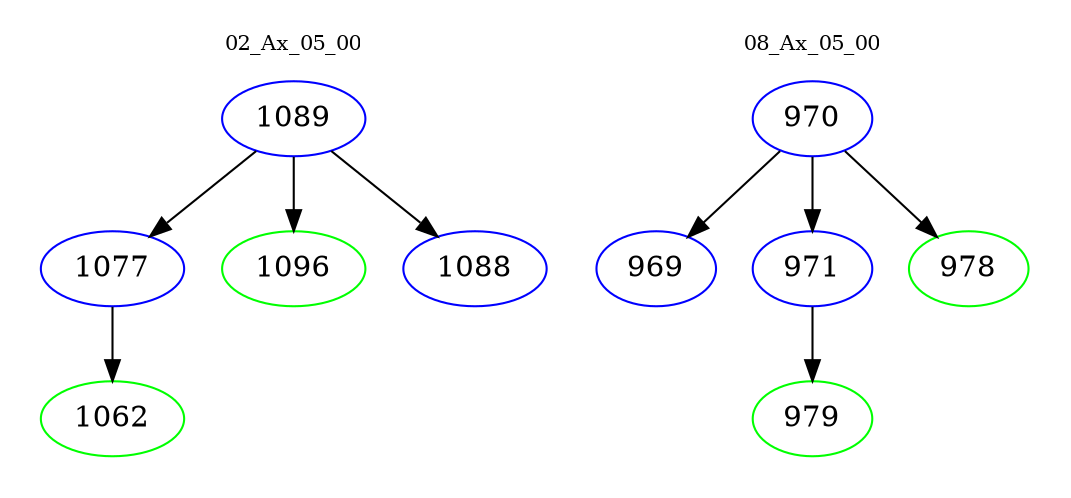 digraph{
subgraph cluster_0 {
color = white
label = "02_Ax_05_00";
fontsize=10;
T0_1089 [label="1089", color="blue"]
T0_1089 -> T0_1077 [color="black"]
T0_1077 [label="1077", color="blue"]
T0_1077 -> T0_1062 [color="black"]
T0_1062 [label="1062", color="green"]
T0_1089 -> T0_1096 [color="black"]
T0_1096 [label="1096", color="green"]
T0_1089 -> T0_1088 [color="black"]
T0_1088 [label="1088", color="blue"]
}
subgraph cluster_1 {
color = white
label = "08_Ax_05_00";
fontsize=10;
T1_970 [label="970", color="blue"]
T1_970 -> T1_969 [color="black"]
T1_969 [label="969", color="blue"]
T1_970 -> T1_971 [color="black"]
T1_971 [label="971", color="blue"]
T1_971 -> T1_979 [color="black"]
T1_979 [label="979", color="green"]
T1_970 -> T1_978 [color="black"]
T1_978 [label="978", color="green"]
}
}
